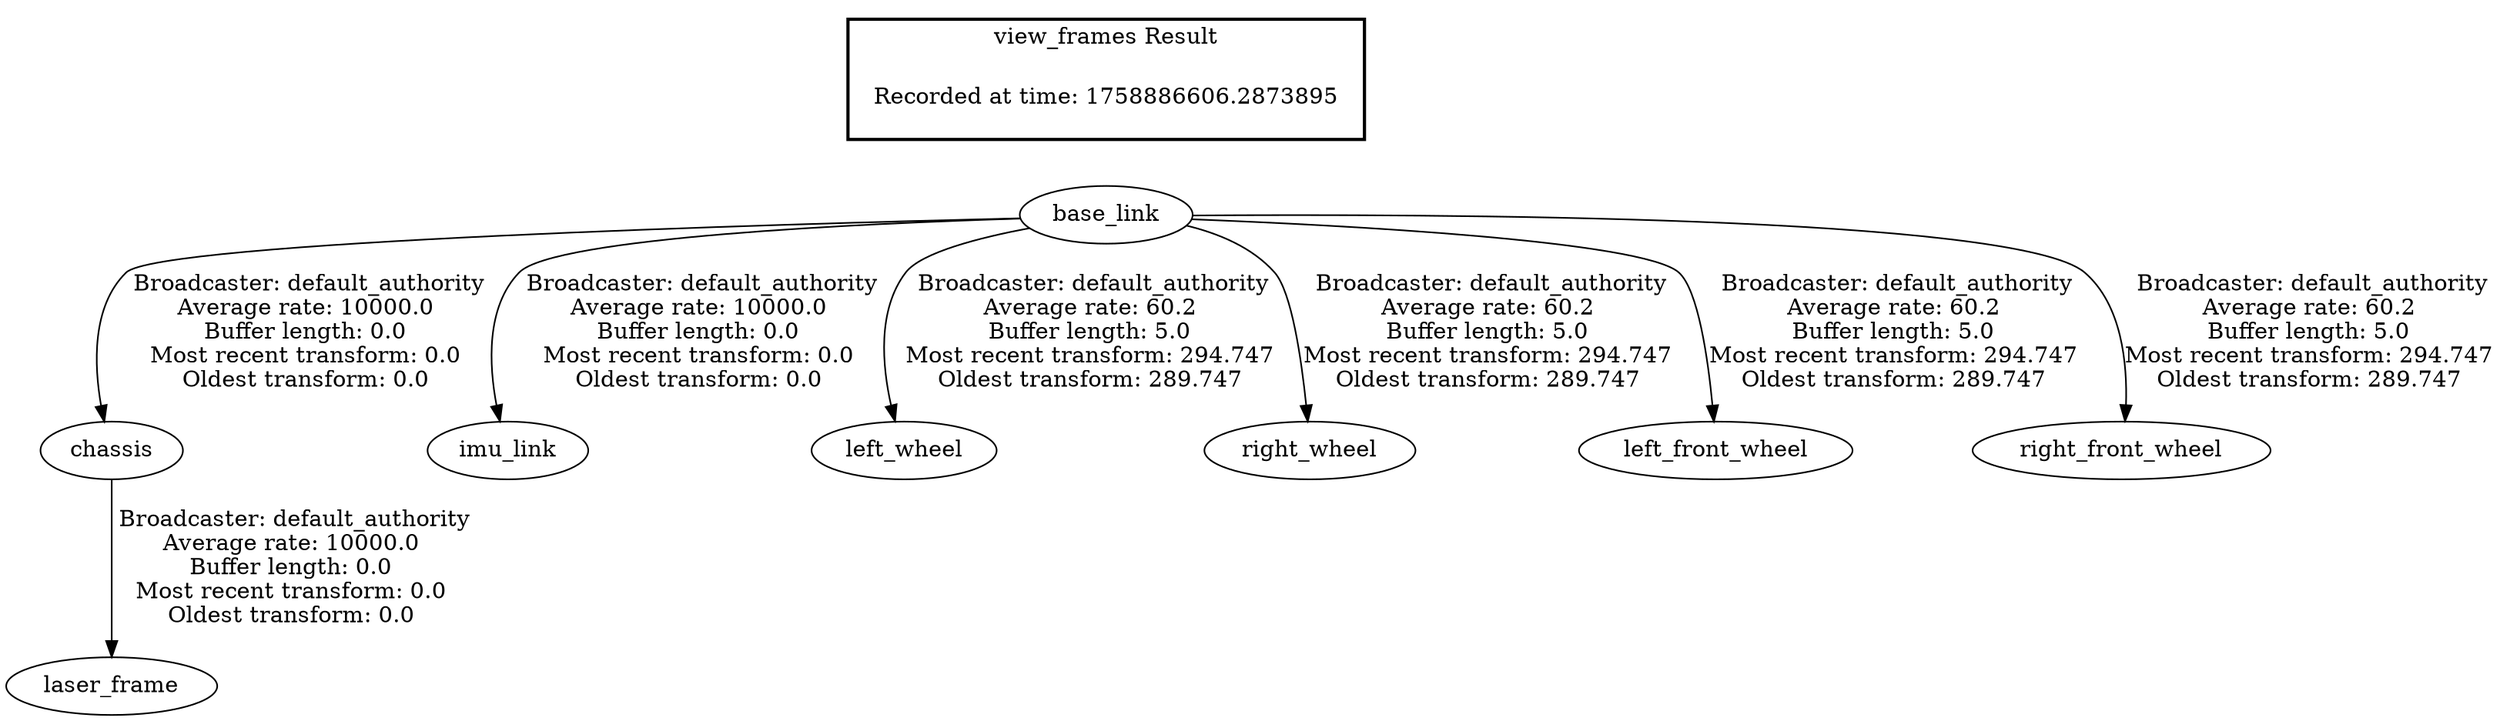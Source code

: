 digraph G {
"base_link" -> "chassis"[label=" Broadcaster: default_authority\nAverage rate: 10000.0\nBuffer length: 0.0\nMost recent transform: 0.0\nOldest transform: 0.0\n"];
"base_link" -> "imu_link"[label=" Broadcaster: default_authority\nAverage rate: 10000.0\nBuffer length: 0.0\nMost recent transform: 0.0\nOldest transform: 0.0\n"];
"chassis" -> "laser_frame"[label=" Broadcaster: default_authority\nAverage rate: 10000.0\nBuffer length: 0.0\nMost recent transform: 0.0\nOldest transform: 0.0\n"];
"base_link" -> "left_wheel"[label=" Broadcaster: default_authority\nAverage rate: 60.2\nBuffer length: 5.0\nMost recent transform: 294.747\nOldest transform: 289.747\n"];
"base_link" -> "right_wheel"[label=" Broadcaster: default_authority\nAverage rate: 60.2\nBuffer length: 5.0\nMost recent transform: 294.747\nOldest transform: 289.747\n"];
"base_link" -> "left_front_wheel"[label=" Broadcaster: default_authority\nAverage rate: 60.2\nBuffer length: 5.0\nMost recent transform: 294.747\nOldest transform: 289.747\n"];
"base_link" -> "right_front_wheel"[label=" Broadcaster: default_authority\nAverage rate: 60.2\nBuffer length: 5.0\nMost recent transform: 294.747\nOldest transform: 289.747\n"];
edge [style=invis];
 subgraph cluster_legend { style=bold; color=black; label ="view_frames Result";
"Recorded at time: 1758886606.2873895"[ shape=plaintext ] ;
}->"base_link";
}